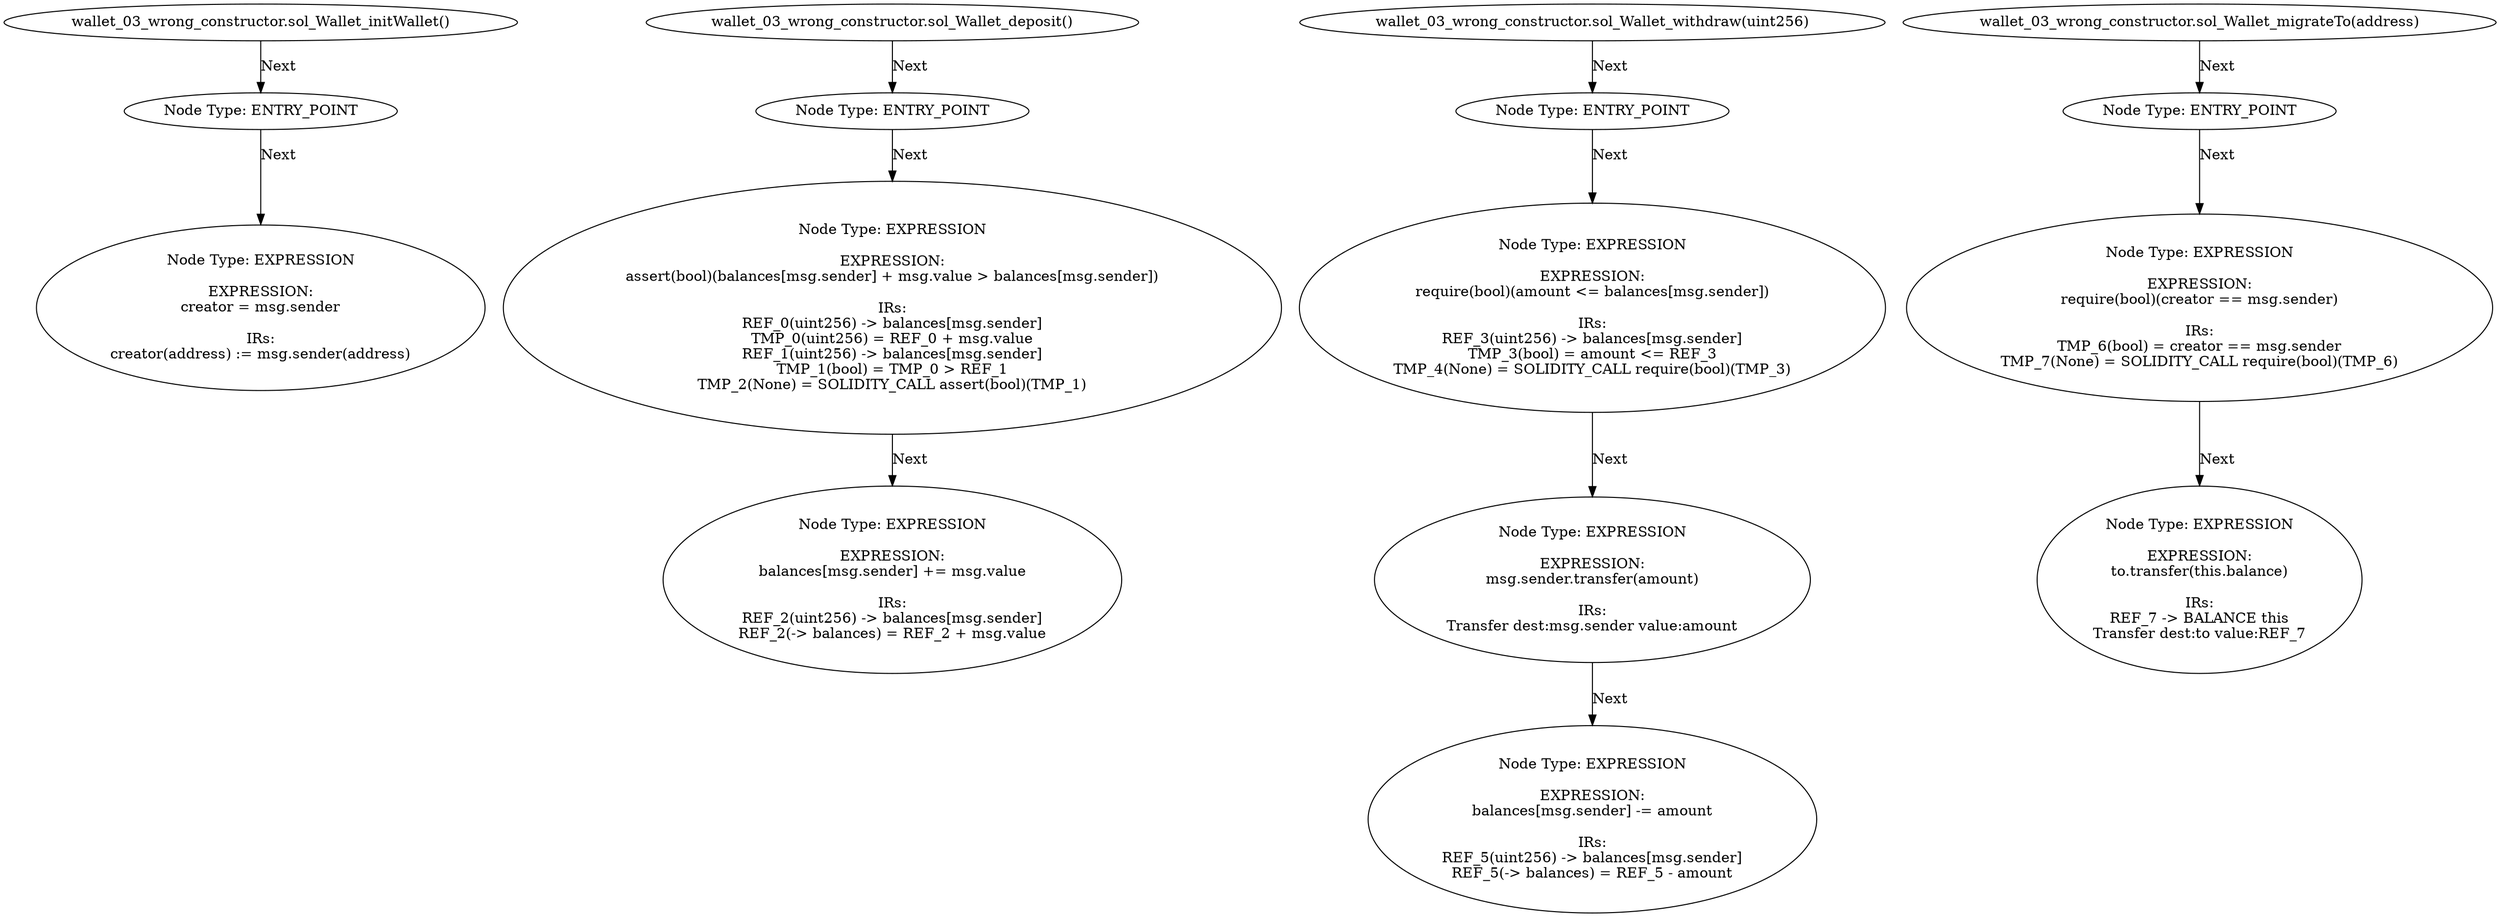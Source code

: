 digraph "" {
	node [label="\N"];
	0	[contract_name=Wallet,
		function_fullname="initWallet()",
		label="Node Type: ENTRY_POINT
",
		node_expression=None,
		node_info_vulnerabilities="[{'lines': [19, 20], 'category': 'access_control'}]",
		node_irs=None,
		node_source_code_lines="[19, 20, 21]",
		node_type=ENTRY_POINT,
		source_file="wallet_03_wrong_constructor.sol"];
	1	[contract_name=Wallet,
		function_fullname="initWallet()",
		label="Node Type: EXPRESSION

EXPRESSION:
creator = msg.sender

IRs:
creator(address) := msg.sender(address)",
		node_expression="creator = msg.sender",
		node_info_vulnerabilities="[{'lines': [19, 20], 'category': 'access_control'}]",
		node_irs="creator(address) := msg.sender(address)",
		node_source_code_lines="[20]",
		node_type=EXPRESSION,
		source_file="wallet_03_wrong_constructor.sol"];
	0 -> 1	[key=0,
		edge_type=next,
		label=Next];
	2	[contract_name=Wallet,
		function_fullname="initWallet()",
		label="wallet_03_wrong_constructor.sol_Wallet_initWallet()",
		node_expression=None,
		node_info_vulnerabilities="[{'lines': [19, 20], 'category': 'access_control'}]",
		node_irs=None,
		node_source_code_lines="[19, 20, 21]",
		node_type=FUNCTION_NAME,
		source_file="wallet_03_wrong_constructor.sol"];
	2 -> 0	[key=0,
		edge_type=next,
		label=Next];
	3	[contract_name=Wallet,
		function_fullname="deposit()",
		label="Node Type: ENTRY_POINT
",
		node_expression=None,
		node_info_vulnerabilities=None,
		node_irs=None,
		node_source_code_lines="[23, 24, 25, 26]",
		node_type=ENTRY_POINT,
		source_file="wallet_03_wrong_constructor.sol"];
	4	[contract_name=Wallet,
		function_fullname="deposit()",
		label="Node Type: EXPRESSION

EXPRESSION:
assert(bool)(balances[msg.sender] + msg.value > balances[msg.sender])

IRs:
REF_0(uint256) -> \
balances[msg.sender]
TMP_0(uint256) = REF_0 + msg.value
REF_1(uint256) -> balances[msg.sender]
TMP_1(bool) = TMP_0 > REF_1
TMP_2(\
None) = SOLIDITY_CALL assert(bool)(TMP_1)",
		node_expression="assert(bool)(balances[msg.sender] + msg.value > balances[msg.sender])",
		node_info_vulnerabilities=None,
		node_irs="REF_0(uint256) -> balances[msg.sender]
TMP_0(uint256) = REF_0 + msg.value
REF_1(uint256) -> balances[msg.sender]
TMP_1(bool) = TMP_\
0 > REF_1
TMP_2(None) = SOLIDITY_CALL assert(bool)(TMP_1)",
		node_source_code_lines="[24]",
		node_type=EXPRESSION,
		source_file="wallet_03_wrong_constructor.sol"];
	3 -> 4	[key=0,
		edge_type=next,
		label=Next];
	5	[contract_name=Wallet,
		function_fullname="deposit()",
		label="Node Type: EXPRESSION

EXPRESSION:
balances[msg.sender] += msg.value

IRs:
REF_2(uint256) -> balances[msg.sender]
REF_2(-> balances) = \
REF_2 + msg.value",
		node_expression="balances[msg.sender] += msg.value",
		node_info_vulnerabilities=None,
		node_irs="REF_2(uint256) -> balances[msg.sender]
REF_2(-> balances) = REF_2 + msg.value",
		node_source_code_lines="[25]",
		node_type=EXPRESSION,
		source_file="wallet_03_wrong_constructor.sol"];
	4 -> 5	[key=0,
		edge_type=next,
		label=Next];
	6	[contract_name=Wallet,
		function_fullname="deposit()",
		label="wallet_03_wrong_constructor.sol_Wallet_deposit()",
		node_expression=None,
		node_info_vulnerabilities=None,
		node_irs=None,
		node_source_code_lines="[23, 24, 25, 26]",
		node_type=FUNCTION_NAME,
		source_file="wallet_03_wrong_constructor.sol"];
	6 -> 3	[key=0,
		edge_type=next,
		label=Next];
	7	[contract_name=Wallet,
		function_fullname="withdraw(uint256)",
		label="Node Type: ENTRY_POINT
",
		node_expression=None,
		node_info_vulnerabilities=None,
		node_irs=None,
		node_source_code_lines="[28, 29, 30, 31, 32]",
		node_type=ENTRY_POINT,
		source_file="wallet_03_wrong_constructor.sol"];
	8	[contract_name=Wallet,
		function_fullname="withdraw(uint256)",
		label="Node Type: EXPRESSION

EXPRESSION:
require(bool)(amount <= balances[msg.sender])

IRs:
REF_3(uint256) -> balances[msg.sender]
TMP_\
3(bool) = amount <= REF_3
TMP_4(None) = SOLIDITY_CALL require(bool)(TMP_3)",
		node_expression="require(bool)(amount <= balances[msg.sender])",
		node_info_vulnerabilities=None,
		node_irs="REF_3(uint256) -> balances[msg.sender]
TMP_3(bool) = amount <= REF_3
TMP_4(None) = SOLIDITY_CALL require(bool)(TMP_3)",
		node_source_code_lines="[29]",
		node_type=EXPRESSION,
		source_file="wallet_03_wrong_constructor.sol"];
	7 -> 8	[key=0,
		edge_type=next,
		label=Next];
	9	[contract_name=Wallet,
		function_fullname="withdraw(uint256)",
		label="Node Type: EXPRESSION

EXPRESSION:
msg.sender.transfer(amount)

IRs:
Transfer dest:msg.sender value:amount",
		node_expression="msg.sender.transfer(amount)",
		node_info_vulnerabilities=None,
		node_irs="Transfer dest:msg.sender value:amount",
		node_source_code_lines="[30]",
		node_type=EXPRESSION,
		source_file="wallet_03_wrong_constructor.sol"];
	8 -> 9	[key=0,
		edge_type=next,
		label=Next];
	10	[contract_name=Wallet,
		function_fullname="withdraw(uint256)",
		label="Node Type: EXPRESSION

EXPRESSION:
balances[msg.sender] -= amount

IRs:
REF_5(uint256) -> balances[msg.sender]
REF_5(-> balances) = \
REF_5 - amount",
		node_expression="balances[msg.sender] -= amount",
		node_info_vulnerabilities=None,
		node_irs="REF_5(uint256) -> balances[msg.sender]
REF_5(-> balances) = REF_5 - amount",
		node_source_code_lines="[31]",
		node_type=EXPRESSION,
		source_file="wallet_03_wrong_constructor.sol"];
	9 -> 10	[key=0,
		edge_type=next,
		label=Next];
	11	[contract_name=Wallet,
		function_fullname="withdraw(uint256)",
		label="wallet_03_wrong_constructor.sol_Wallet_withdraw(uint256)",
		node_expression=None,
		node_info_vulnerabilities=None,
		node_irs=None,
		node_source_code_lines="[28, 29, 30, 31, 32]",
		node_type=FUNCTION_NAME,
		source_file="wallet_03_wrong_constructor.sol"];
	11 -> 7	[key=0,
		edge_type=next,
		label=Next];
	12	[contract_name=Wallet,
		function_fullname="migrateTo(address)",
		label="Node Type: ENTRY_POINT
",
		node_expression=None,
		node_info_vulnerabilities=None,
		node_irs=None,
		node_source_code_lines="[36, 37, 38, 39]",
		node_type=ENTRY_POINT,
		source_file="wallet_03_wrong_constructor.sol"];
	13	[contract_name=Wallet,
		function_fullname="migrateTo(address)",
		label="Node Type: EXPRESSION

EXPRESSION:
require(bool)(creator == msg.sender)

IRs:
TMP_6(bool) = creator == msg.sender
TMP_7(None) = \
SOLIDITY_CALL require(bool)(TMP_6)",
		node_expression="require(bool)(creator == msg.sender)",
		node_info_vulnerabilities=None,
		node_irs="TMP_6(bool) = creator == msg.sender
TMP_7(None) = SOLIDITY_CALL require(bool)(TMP_6)",
		node_source_code_lines="[37]",
		node_type=EXPRESSION,
		source_file="wallet_03_wrong_constructor.sol"];
	12 -> 13	[key=0,
		edge_type=next,
		label=Next];
	14	[contract_name=Wallet,
		function_fullname="migrateTo(address)",
		label="Node Type: EXPRESSION

EXPRESSION:
to.transfer(this.balance)

IRs:
REF_7 -> BALANCE this
Transfer dest:to value:REF_7",
		node_expression="to.transfer(this.balance)",
		node_info_vulnerabilities=None,
		node_irs="REF_7 -> BALANCE this
Transfer dest:to value:REF_7",
		node_source_code_lines="[38]",
		node_type=EXPRESSION,
		source_file="wallet_03_wrong_constructor.sol"];
	13 -> 14	[key=0,
		edge_type=next,
		label=Next];
	15	[contract_name=Wallet,
		function_fullname="migrateTo(address)",
		label="wallet_03_wrong_constructor.sol_Wallet_migrateTo(address)",
		node_expression=None,
		node_info_vulnerabilities=None,
		node_irs=None,
		node_source_code_lines="[36, 37, 38, 39]",
		node_type=FUNCTION_NAME,
		source_file="wallet_03_wrong_constructor.sol"];
	15 -> 12	[key=0,
		edge_type=next,
		label=Next];
}
